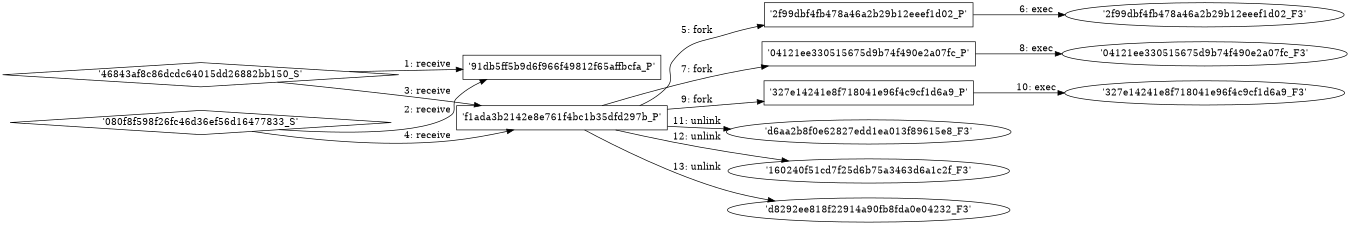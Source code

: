 digraph "D:\Learning\Paper\apt\基于CTI的攻击预警\Dataset\攻击图\ASGfromALLCTI\Android SLocker Variant Uses Coronavirus Scare to Take Android Hostage.dot" {
rankdir="LR"
size="9"
fixedsize="false"
splines="true"
nodesep=0.3
ranksep=0
fontsize=10
overlap="scalexy"
engine= "neato"
	"'91db5ff5b9d6f966f49812f65affbcfa_P'" [node_type=Process shape=box]
	"'46843af8c86dcdc64015dd26882bb150_S'" [node_type=Socket shape=diamond]
	"'46843af8c86dcdc64015dd26882bb150_S'" -> "'91db5ff5b9d6f966f49812f65affbcfa_P'" [label="1: receive"]
	"'91db5ff5b9d6f966f49812f65affbcfa_P'" [node_type=Process shape=box]
	"'080f8f598f26fc46d36ef56d16477833_S'" [node_type=Socket shape=diamond]
	"'080f8f598f26fc46d36ef56d16477833_S'" -> "'91db5ff5b9d6f966f49812f65affbcfa_P'" [label="2: receive"]
	"'f1ada3b2142e8e761f4bc1b35dfd297b_P'" [node_type=Process shape=box]
	"'46843af8c86dcdc64015dd26882bb150_S'" [node_type=Socket shape=diamond]
	"'46843af8c86dcdc64015dd26882bb150_S'" -> "'f1ada3b2142e8e761f4bc1b35dfd297b_P'" [label="3: receive"]
	"'f1ada3b2142e8e761f4bc1b35dfd297b_P'" [node_type=Process shape=box]
	"'080f8f598f26fc46d36ef56d16477833_S'" [node_type=Socket shape=diamond]
	"'080f8f598f26fc46d36ef56d16477833_S'" -> "'f1ada3b2142e8e761f4bc1b35dfd297b_P'" [label="4: receive"]
	"'f1ada3b2142e8e761f4bc1b35dfd297b_P'" [node_type=Process shape=box]
	"'2f99dbf4fb478a46a2b29b12eeef1d02_P'" [node_type=Process shape=box]
	"'f1ada3b2142e8e761f4bc1b35dfd297b_P'" -> "'2f99dbf4fb478a46a2b29b12eeef1d02_P'" [label="5: fork"]
	"'2f99dbf4fb478a46a2b29b12eeef1d02_P'" [node_type=Process shape=box]
	"'2f99dbf4fb478a46a2b29b12eeef1d02_F3'" [node_type=File shape=ellipse]
	"'2f99dbf4fb478a46a2b29b12eeef1d02_P'" -> "'2f99dbf4fb478a46a2b29b12eeef1d02_F3'" [label="6: exec"]
	"'f1ada3b2142e8e761f4bc1b35dfd297b_P'" [node_type=Process shape=box]
	"'04121ee330515675d9b74f490e2a07fc_P'" [node_type=Process shape=box]
	"'f1ada3b2142e8e761f4bc1b35dfd297b_P'" -> "'04121ee330515675d9b74f490e2a07fc_P'" [label="7: fork"]
	"'04121ee330515675d9b74f490e2a07fc_P'" [node_type=Process shape=box]
	"'04121ee330515675d9b74f490e2a07fc_F3'" [node_type=File shape=ellipse]
	"'04121ee330515675d9b74f490e2a07fc_P'" -> "'04121ee330515675d9b74f490e2a07fc_F3'" [label="8: exec"]
	"'f1ada3b2142e8e761f4bc1b35dfd297b_P'" [node_type=Process shape=box]
	"'327e14241e8f718041e96f4c9cf1d6a9_P'" [node_type=Process shape=box]
	"'f1ada3b2142e8e761f4bc1b35dfd297b_P'" -> "'327e14241e8f718041e96f4c9cf1d6a9_P'" [label="9: fork"]
	"'327e14241e8f718041e96f4c9cf1d6a9_P'" [node_type=Process shape=box]
	"'327e14241e8f718041e96f4c9cf1d6a9_F3'" [node_type=File shape=ellipse]
	"'327e14241e8f718041e96f4c9cf1d6a9_P'" -> "'327e14241e8f718041e96f4c9cf1d6a9_F3'" [label="10: exec"]
	"'d6aa2b8f0e62827edd1ea013f89615e8_F3'" [node_type=file shape=ellipse]
	"'f1ada3b2142e8e761f4bc1b35dfd297b_P'" [node_type=Process shape=box]
	"'f1ada3b2142e8e761f4bc1b35dfd297b_P'" -> "'d6aa2b8f0e62827edd1ea013f89615e8_F3'" [label="11: unlink"]
	"'160240f51cd7f25d6b75a3463d6a1c2f_F3'" [node_type=file shape=ellipse]
	"'f1ada3b2142e8e761f4bc1b35dfd297b_P'" [node_type=Process shape=box]
	"'f1ada3b2142e8e761f4bc1b35dfd297b_P'" -> "'160240f51cd7f25d6b75a3463d6a1c2f_F3'" [label="12: unlink"]
	"'d8292ee818f22914a90fb8fda0e04232_F3'" [node_type=file shape=ellipse]
	"'f1ada3b2142e8e761f4bc1b35dfd297b_P'" [node_type=Process shape=box]
	"'f1ada3b2142e8e761f4bc1b35dfd297b_P'" -> "'d8292ee818f22914a90fb8fda0e04232_F3'" [label="13: unlink"]
}
